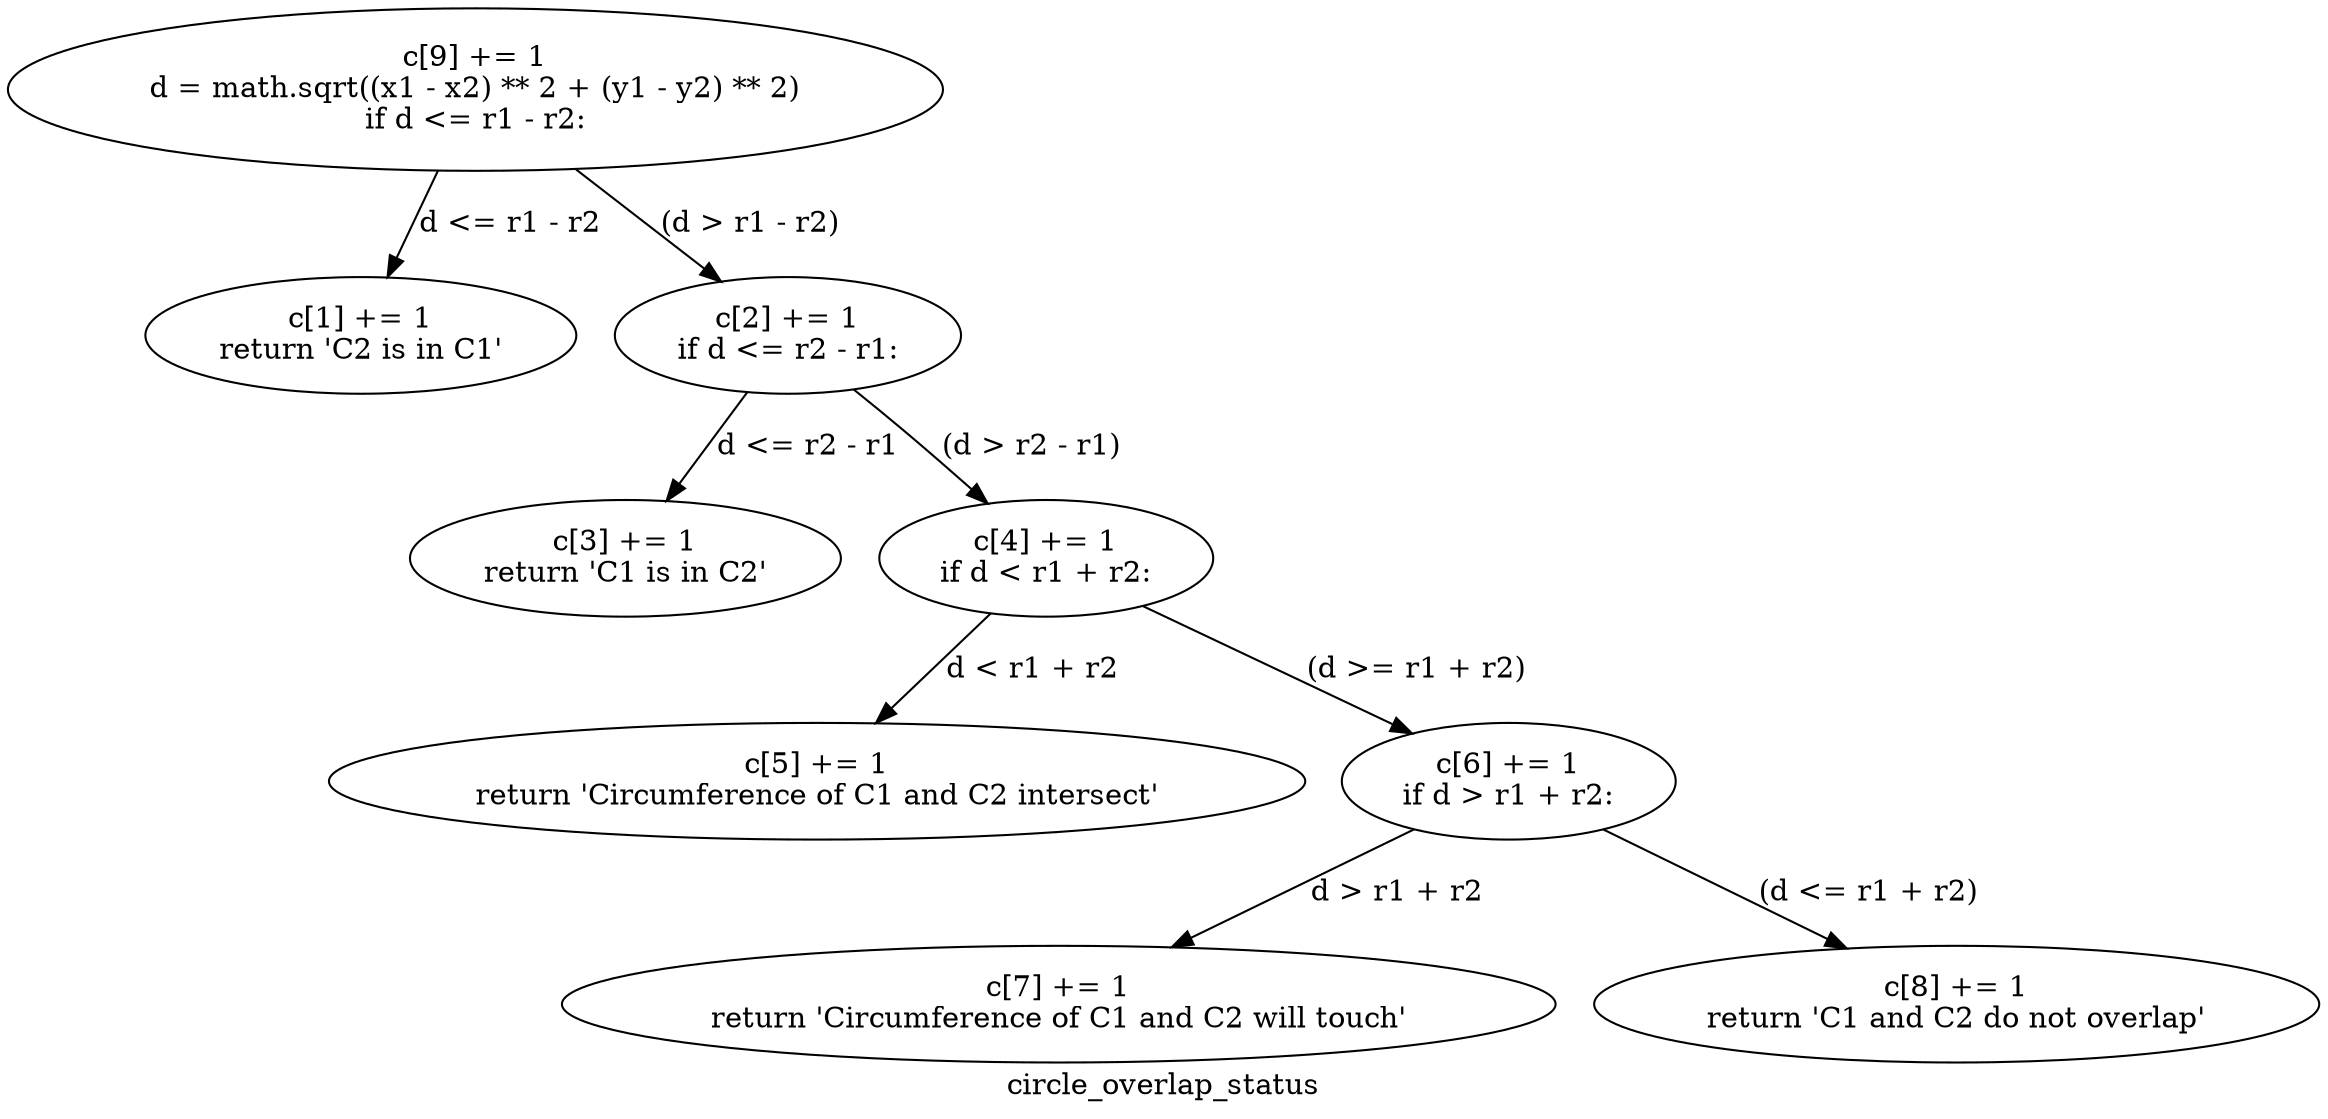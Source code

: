 digraph clustercircle_overlap_status {
	graph [bb="0,0,928.93,532.33",
		label=circle_overlap_status,
		lheight=0.22,
		lp="464.47,11.875",
		lwidth=1.65
	];
	node [label="\N"];
	1	[height=1.0852,
		label="c[9] += 1
d = math.sqrt((x1 - x2) ** 2 + (y1 - y2) ** 2)
if d <= r1 - r2:
",
		pos="189.5,493.26",
		width=5.264];
	2	[height=0.77585,
		label="c[1] += 1
return 'C2 is in C1'
",
		pos="145.5,374.52",
		width=2.3767];
	1 -> 2	[label="d <= r1 - r2",
		lp="200.5,428.32",
		pos="e,155.76,402.73 175.1,454.04 170.16,440.94 164.65,426.31 159.73,413.26"];
	4	[height=0.77585,
		label="c[2] += 1
if d <= r2 - r1:
",
		pos="317.5,374.52",
		width=1.8905];
	1 -> 4	[label="(d > r1 - r2)",
		lp="298.88,428.32",
		pos="e,290.11,400.5 230.71,454.68 247.11,439.72 265.81,422.66 281.64,408.22"];
	5	[height=0.77585,
		label="c[3] += 1
return 'C1 is in C2'
",
		pos="253.5,266.9",
		width=2.3767];
	4 -> 5	[label="d <= r2 - r1",
		lp="322.5,320.71",
		pos="e,269.73,294.68 301.52,347.14 293.64,334.13 284.01,318.24 275.45,304.12"];
	7	[height=0.77585,
		label="c[4] += 1
if d < r1 + r2:
",
		pos="421.5,266.9",
		width=1.8021];
	4 -> 7	[label="(d > r2 - r1)",
		lp="409.88,320.71",
		pos="e,396.8,292.99 342.42,348.22 356.31,334.11 373.78,316.37 388.77,301.15"];
	8	[height=0.77585,
		label="c[5] += 1
return 'Circumference of C1 and C2 intersect'
",
		pos="331.5,159.29",
		width=5.3082];
	7 -> 8	[label="d < r1 + r2",
		lp="413.25,213.1",
		pos="e,354.66,187.47 399.72,240.34 388.43,227.09 374.46,210.7 362.11,196.2"];
	10	[height=0.77585,
		label="c[6] += 1
if d > r1 + r2:
",
		pos="605.5,159.29",
		width=1.8021];
	7 -> 10	[label="(d >= r1 + r2)",
		lp="564.88,213.1",
		pos="e,567.43,182.15 459.63,244.02 488.12,227.67 527.27,205.2 557.83,187.66"];
	11	[height=0.77585,
		label="c[7] += 1
return 'Circumference of C1 and C2 will touch'
",
		pos="425.5,51.681",
		width=5.4555];
	10 -> 11	[label="d > r1 + r2",
		lp="557.25,105.49",
		pos="e,470.84,79.279 567.77,136.15 542.5,121.33 508.82,101.57 480.58,84.994"];
	13	[height=0.77585,
		label="c[8] += 1
return 'C1 and C2 do not overlap'
",
		pos="784.5,51.681",
		width=4.0118];
	10 -> 13	[label="(d <= r1 + r2)",
		lp="744.88,105.49",
		pos="e,740.4,78.704 643.03,136.15 668.43,121.17 702.38,101.13 730.66,84.451"];
}
